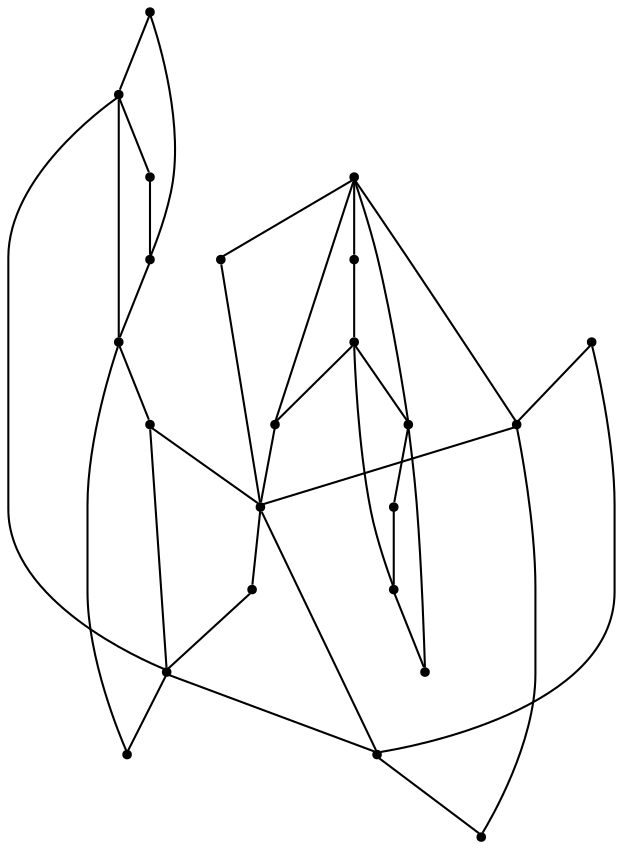 graph {
  node [shape=point,comment="{\"directed\":false,\"doi\":\"10.1007/978-3-319-50106-2_38\",\"figure\":\"6\"}"]

  v0 [pos="1220.6225363047843,423.26136039350513"]
  v1 [pos="1151.3792324152153,319.39721648240175"]
  v2 [pos="1220.6225363047843,677.1496635756998"]
  v3 [pos="1151.379232415215,781.0160251056918"]
  v4 [pos="1151.379232415215,434.80165832632963"]
  v5 [pos="1151.379232415215,504.04727707848906"]
  v6 [pos="966.7310579272079,250.15358484394153"]
  v7 [pos="1059.056257968521,457.8800286246353"]
  v8 [pos="1151.379232415215,596.3671647262788"]
  v9 [pos="1059.056257968521,642.5269336841682"]
  v10 [pos="966.7310579272079,850.2596567441519"]
  v11 [pos="1151.3792324152153,665.609500766607"]
  v12 [pos="1059.056257968521,365.5592030591795"]
  v13 [pos="966.7310579272079,411.7211737390478"]
  v14 [pos="966.7310579272079,688.6931090966242"]
  v15 [pos="1059.0562579685213,734.8541736526455"]
  v16 [pos="735.920362904066,319.39721648240163"]
  v17 [pos="816.70509178264,550.2050509742243"]
  v18 [pos="874.4028374360539,734.8541736526455"]
  v19 [pos="735.920362904066,781.0160251056918"]
  v20 [pos="874.4028374360539,365.5592030591795"]
  v21 [pos="735.920362904066,550.2050509742243"]
  v22 [pos="666.6739113878209,550.2050509742243"]

  v0 -- v1 [id="-1",pos="1220.6225363047843,423.26136039350513 1151.3792324152153,319.39721648240175 1151.3792324152153,319.39721648240175 1151.3792324152153,319.39721648240175"]
  v22 -- v19 [id="-2",pos="666.6739113878209,550.2050509742243 735.920362904066,781.0160251056918 735.920362904066,781.0160251056918 735.920362904066,781.0160251056918"]
  v22 -- v16 [id="-3",pos="666.6739113878209,550.2050509742243 735.920362904066,319.39721648240163 735.920362904066,319.39721648240163 735.920362904066,319.39721648240163"]
  v19 -- v17 [id="-4",pos="735.920362904066,781.0160251056918 816.70509178264,550.2050509742243 816.70509178264,550.2050509742243 816.70509178264,550.2050509742243"]
  v19 -- v21 [id="-5",pos="735.920362904066,781.0160251056918 735.920362904066,550.2050509742243 735.920362904066,550.2050509742243 735.920362904066,550.2050509742243"]
  v16 -- v21 [id="-6",pos="735.920362904066,319.39721648240163 735.920362904066,550.2050509742243 735.920362904066,550.2050509742243 735.920362904066,550.2050509742243"]
  v16 -- v17 [id="-7",pos="735.920362904066,319.39721648240163 816.70509178264,550.2050509742243 816.70509178264,550.2050509742243 816.70509178264,550.2050509742243"]
  v17 -- v20 [id="-8",pos="816.70509178264,550.2050509742243 874.4028374360539,365.5592030591795 874.4028374360539,365.5592030591795 874.4028374360539,365.5592030591795"]
  v18 -- v17 [id="-9",pos="874.4028374360539,734.8541736526455 816.70509178264,550.2050509742243 816.70509178264,550.2050509742243 816.70509178264,550.2050509742243"]
  v20 -- v6 [id="-10",pos="874.4028374360539,365.5592030591795 966.7310579272079,250.15358484394153 966.7310579272079,250.15358484394153 966.7310579272079,250.15358484394153"]
  v10 -- v15 [id="-11",pos="966.7310579272079,850.2596567441519 1059.0562579685213,734.8541736526455 1059.0562579685213,734.8541736526455 1059.0562579685213,734.8541736526455"]
  v10 -- v19 [id="-12",pos="966.7310579272079,850.2596567441519 735.920362904066,781.0160251056918 735.920362904066,781.0160251056918 735.920362904066,781.0160251056918"]
  v10 -- v14 [id="-13",pos="966.7310579272079,850.2596567441519 966.7310579272079,688.6931090966242 966.7310579272079,688.6931090966242 966.7310579272079,688.6931090966242"]
  v14 -- v17 [id="-14",pos="966.7310579272079,688.6931090966242 816.70509178264,550.2050509742243 816.70509178264,550.2050509742243 816.70509178264,550.2050509742243"]
  v10 -- v18 [id="-15",pos="966.7310579272079,850.2596567441519 874.4028374360539,734.8541736526455 874.4028374360539,734.8541736526455 874.4028374360539,734.8541736526455"]
  v6 -- v12 [id="-16",pos="966.7310579272079,250.15358484394153 1059.056257968521,365.5592030591795 1059.056257968521,365.5592030591795 1059.056257968521,365.5592030591795"]
  v13 -- v17 [id="-17",pos="966.7310579272079,411.7211737390478 816.70509178264,550.2050509742243 816.70509178264,550.2050509742243 816.70509178264,550.2050509742243"]
  v6 -- v16 [id="-18",pos="966.7310579272079,250.15358484394153 735.920362904066,319.39721648240163 735.920362904066,319.39721648240163 735.920362904066,319.39721648240163"]
  v6 -- v13 [id="-19",pos="966.7310579272079,250.15358484394153 966.7310579272079,411.7211737390478 966.7310579272079,411.7211737390478 966.7310579272079,411.7211737390478"]
  v15 -- v9 [id="-20",pos="1059.0562579685213,734.8541736526455 1059.056257968521,642.5269336841682 1059.056257968521,642.5269336841682 1059.056257968521,642.5269336841682"]
  v9 -- v14 [id="-21",pos="1059.056257968521,642.5269336841682 966.7310579272079,688.6931090966242 966.7310579272079,688.6931090966242 966.7310579272079,688.6931090966242"]
  v9 -- v3 [id="-22",pos="1059.056257968521,642.5269336841682 1151.379232415215,781.0160251056918 1151.379232415215,781.0160251056918 1151.379232415215,781.0160251056918"]
  v7 -- v13 [id="-23",pos="1059.056257968521,457.8800286246353 966.7310579272079,411.7211737390478 966.7310579272079,411.7211737390478 966.7310579272079,411.7211737390478"]
  v7 -- v1 [id="-24",pos="1059.056257968521,457.8800286246353 1151.3792324152153,319.39721648240175 1151.3792324152153,319.39721648240175 1151.3792324152153,319.39721648240175"]
  v12 -- v7 [id="-25",pos="1059.056257968521,365.5592030591795 1059.056257968521,457.8800286246353 1059.056257968521,457.8800286246353 1059.056257968521,457.8800286246353"]
  v3 -- v11 [id="-26",pos="1151.379232415215,781.0160251056918 1151.3792324152153,665.609500766607 1151.3792324152153,665.609500766607 1151.3792324152153,665.609500766607"]
  v11 -- v8 [id="-27",pos="1151.3792324152153,665.609500766607 1151.379232415215,596.3671647262788 1151.379232415215,596.3671647262788 1151.379232415215,596.3671647262788"]
  v3 -- v10 [id="-28",pos="1151.379232415215,781.0160251056918 966.7310579272079,850.2596567441519 966.7310579272079,850.2596567441519 966.7310579272079,850.2596567441519"]
  v8 -- v9 [id="-29",pos="1151.379232415215,596.3671647262788 1059.056257968521,642.5269336841682 1059.056257968521,642.5269336841682 1059.056257968521,642.5269336841682"]
  v8 -- v2 [id="-30",pos="1151.379232415215,596.3671647262788 1220.6225363047843,677.1496635756998 1220.6225363047843,677.1496635756998 1220.6225363047843,677.1496635756998"]
  v5 -- v0 [id="-31",pos="1151.379232415215,504.04727707848906 1220.6225363047843,423.26136039350513 1220.6225363047843,423.26136039350513 1220.6225363047843,423.26136039350513"]
  v5 -- v7 [id="-32",pos="1151.379232415215,504.04727707848906 1059.056257968521,457.8800286246353 1059.056257968521,457.8800286246353 1059.056257968521,457.8800286246353"]
  v1 -- v6 [id="-33",pos="1151.3792324152153,319.39721648240175 966.7310579272079,250.15358484394153 966.7310579272079,250.15358484394153 966.7310579272079,250.15358484394153"]
  v1 -- v4 [id="-34",pos="1151.3792324152153,319.39721648240175 1151.379232415215,434.80165832632963 1151.379232415215,434.80165832632963 1151.379232415215,434.80165832632963"]
  v4 -- v5 [id="-35",pos="1151.379232415215,434.80165832632963 1151.379232415215,504.04727707848906 1151.379232415215,504.04727707848906 1151.379232415215,504.04727707848906"]
  v2 -- v3 [id="-36",pos="1220.6225363047843,677.1496635756998 1151.379232415215,781.0160251056918 1151.379232415215,781.0160251056918 1151.379232415215,781.0160251056918"]
}